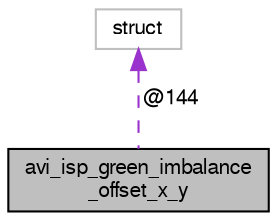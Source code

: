 digraph "avi_isp_green_imbalance_offset_x_y"
{
  edge [fontname="FreeSans",fontsize="10",labelfontname="FreeSans",labelfontsize="10"];
  node [fontname="FreeSans",fontsize="10",shape=record];
  Node1 [label="avi_isp_green_imbalance\l_offset_x_y",height=0.2,width=0.4,color="black", fillcolor="grey75", style="filled", fontcolor="black"];
  Node2 -> Node1 [dir="back",color="darkorchid3",fontsize="10",style="dashed",label=" @144" ,fontname="FreeSans"];
  Node2 [label="struct",height=0.2,width=0.4,color="grey75", fillcolor="white", style="filled"];
}
